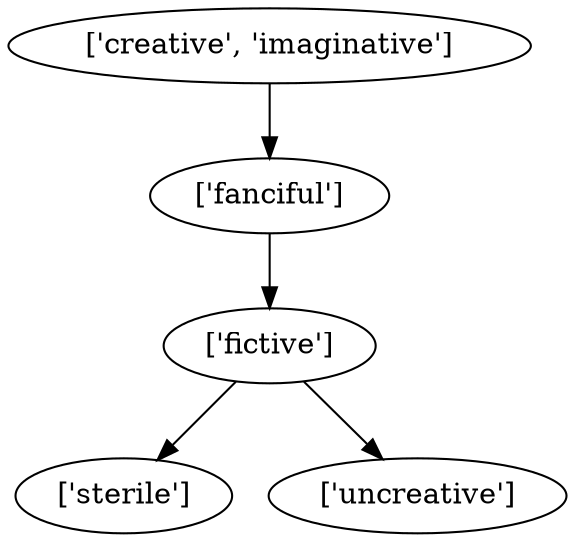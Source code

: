strict digraph  {
	"['fanciful']" -> "['fictive']";
	"['fictive']" -> "['sterile']";
	"['fictive']" -> "['uncreative']";
	"['creative', 'imaginative']" -> "['fanciful']";
}
